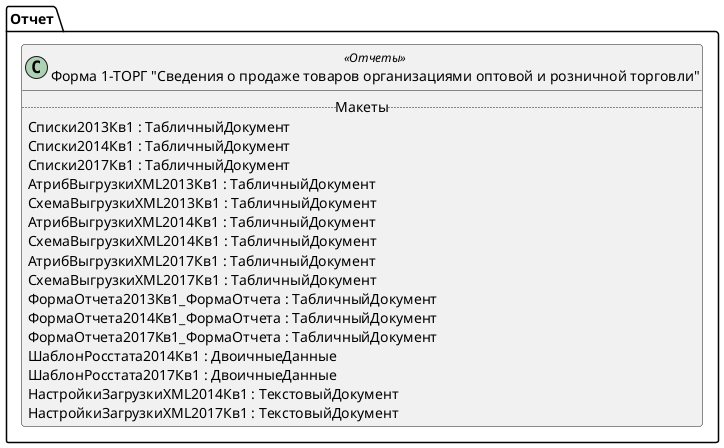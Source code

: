 ﻿@startuml РегламентированныйОтчетСтатистикаФорма1ТОРГ
'!include templates.wsd
'..\include templates.wsd
class Отчет.РегламентированныйОтчетСтатистикаФорма1ТОРГ as "Форма 1-ТОРГ "Сведения о продаже товаров организациями оптовой и розничной торговли"" <<Отчеты>>
{
..Макеты..
Списки2013Кв1 : ТабличныйДокумент
Списки2014Кв1 : ТабличныйДокумент
Списки2017Кв1 : ТабличныйДокумент
АтрибВыгрузкиXML2013Кв1 : ТабличныйДокумент
СхемаВыгрузкиXML2013Кв1 : ТабличныйДокумент
АтрибВыгрузкиXML2014Кв1 : ТабличныйДокумент
СхемаВыгрузкиXML2014Кв1 : ТабличныйДокумент
АтрибВыгрузкиXML2017Кв1 : ТабличныйДокумент
СхемаВыгрузкиXML2017Кв1 : ТабличныйДокумент
ФормаОтчета2013Кв1_ФормаОтчета : ТабличныйДокумент
ФормаОтчета2014Кв1_ФормаОтчета : ТабличныйДокумент
ФормаОтчета2017Кв1_ФормаОтчета : ТабличныйДокумент
ШаблонРосстата2014Кв1 : ДвоичныеДанные
ШаблонРосстата2017Кв1 : ДвоичныеДанные
НастройкиЗагрузкиXML2014Кв1 : ТекстовыйДокумент
НастройкиЗагрузкиXML2017Кв1 : ТекстовыйДокумент
}
@enduml
